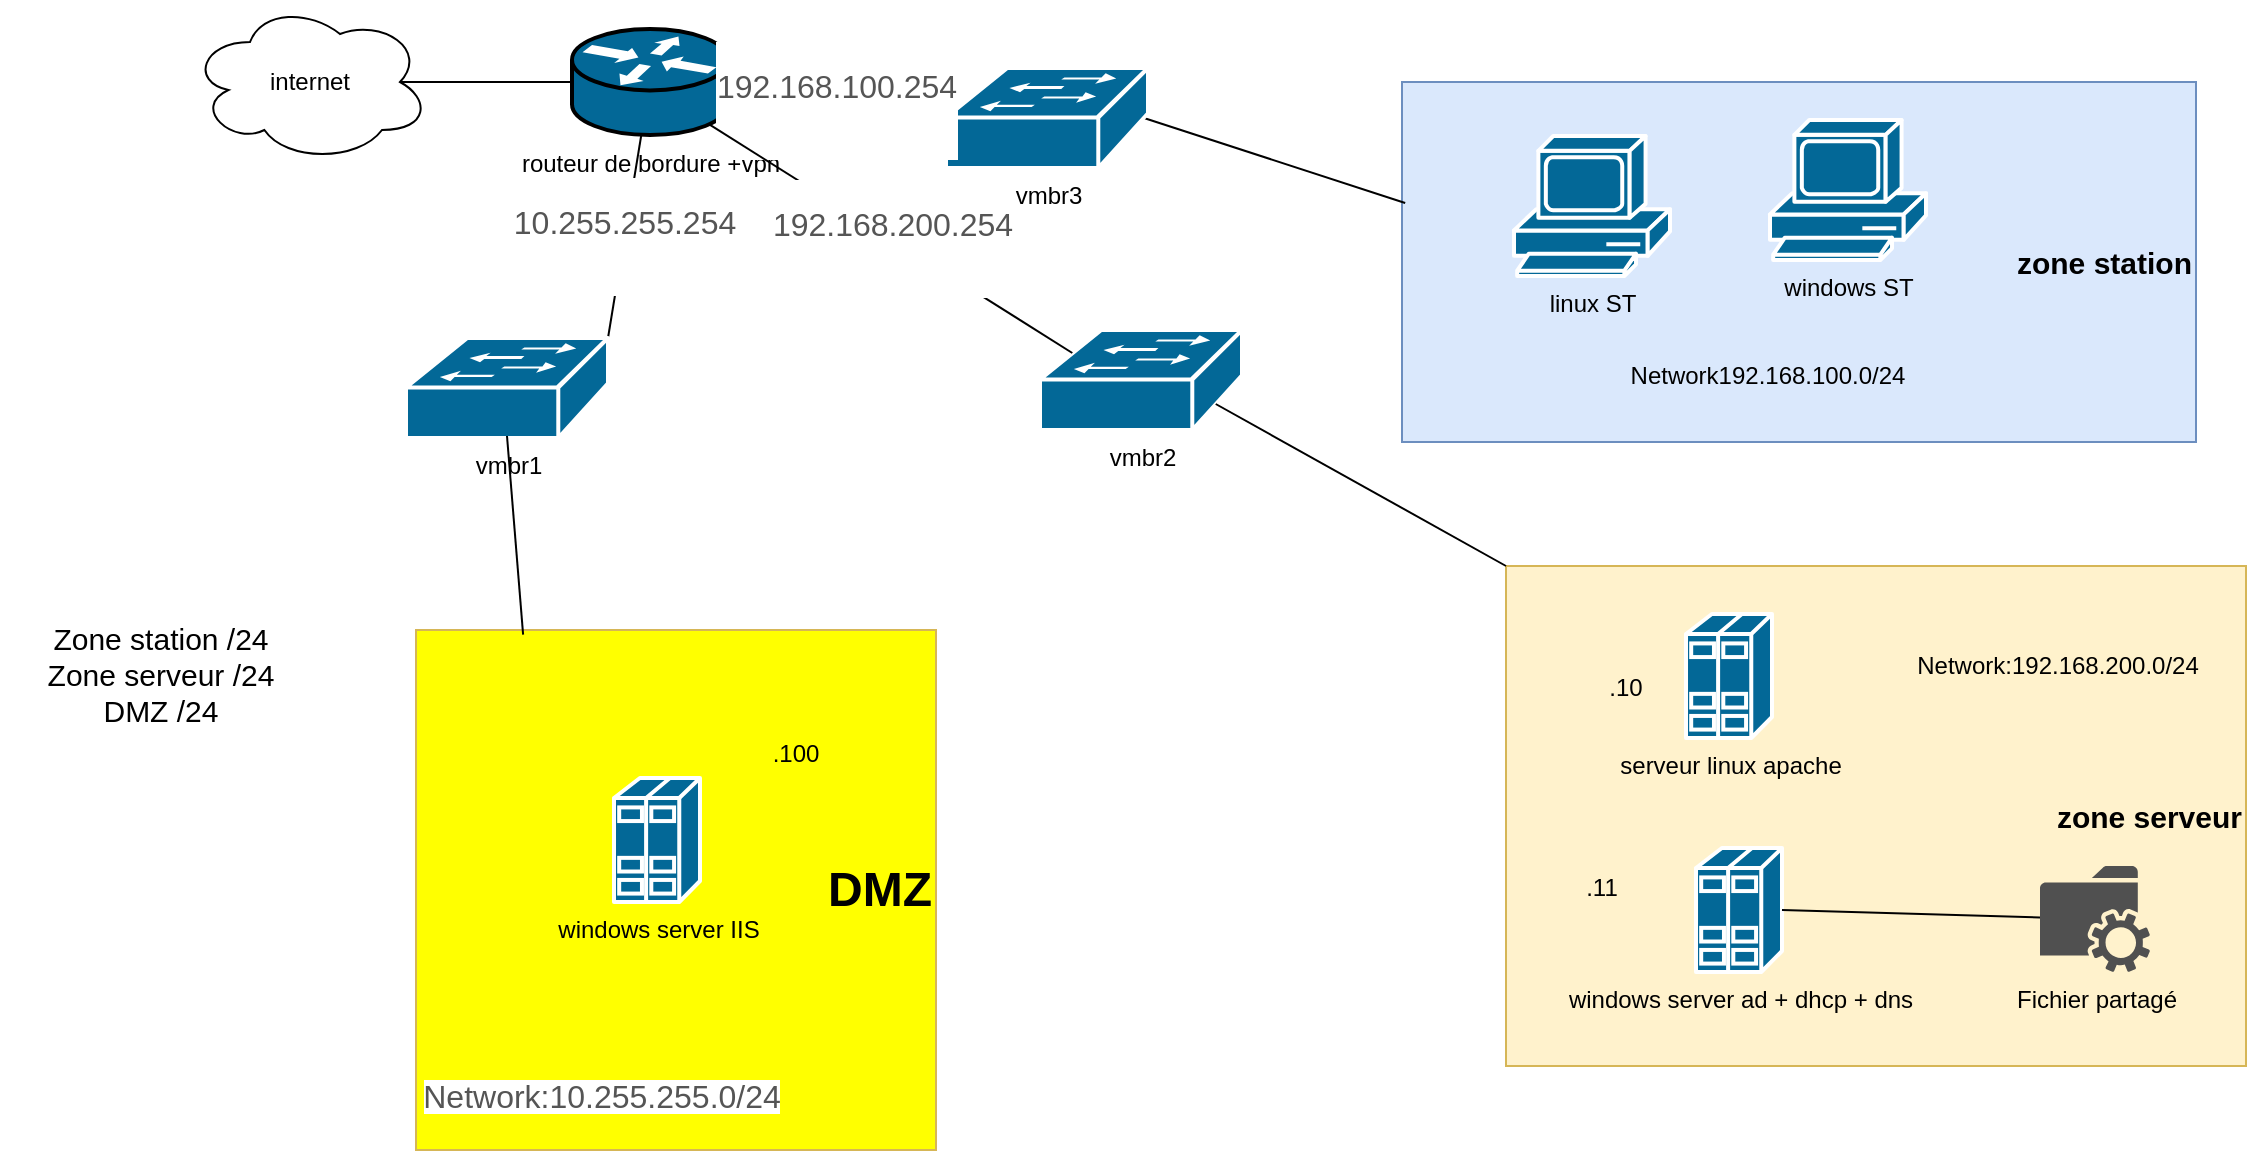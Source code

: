 <mxfile>
    <diagram id="WkzuzJuz80rkRivc9DpX" name="plan réseau">
        <mxGraphModel dx="2294" dy="1238" grid="0" gridSize="10" guides="1" tooltips="1" connect="1" arrows="1" fold="1" page="0" pageScale="1" pageWidth="850" pageHeight="1100" math="0" shadow="0">
            <root>
                <mxCell id="0"/>
                <mxCell id="1" parent="0"/>
                <mxCell id="2" value="routeur de bordure +vpn" style="shape=mxgraph.cisco.routers.router;sketch=0;html=1;pointerEvents=1;dashed=0;fillColor=#036897;strokeColor=default;strokeWidth=2;verticalLabelPosition=bottom;verticalAlign=top;align=center;outlineConnect=0;" parent="1" vertex="1">
                    <mxGeometry x="159" y="-252.5" width="78" height="53" as="geometry"/>
                </mxCell>
                <mxCell id="8" value="internet" style="ellipse;shape=cloud;whiteSpace=wrap;html=1;" parent="1" vertex="1">
                    <mxGeometry x="-32" y="-266" width="120" height="80" as="geometry"/>
                </mxCell>
                <mxCell id="22" value="vmbr2" style="shape=mxgraph.cisco.switches.workgroup_switch;sketch=0;html=1;pointerEvents=1;dashed=0;fillColor=#036897;strokeColor=#ffffff;strokeWidth=2;verticalLabelPosition=bottom;verticalAlign=top;align=center;outlineConnect=0;" parent="1" vertex="1">
                    <mxGeometry x="393" y="-102" width="101" height="50" as="geometry"/>
                </mxCell>
                <mxCell id="23" value="Network:192.168.200.0/24" style="group;fillColor=#dae8fc;strokeColor=#6c8ebf;" parent="1" vertex="1" connectable="0">
                    <mxGeometry x="626" y="16" width="370" height="250" as="geometry"/>
                </mxCell>
                <mxCell id="20" value="&lt;b&gt;&lt;font style=&quot;font-size: 15px;&quot;&gt;zone serveur&lt;/font&gt;&lt;/b&gt;" style="rounded=0;whiteSpace=wrap;html=1;align=right;fillStyle=solid;fillColor=#fff2cc;strokeColor=#d6b656;" parent="23" vertex="1">
                    <mxGeometry width="370" height="250" as="geometry"/>
                </mxCell>
                <mxCell id="12" value="serveur linux apache" style="shape=mxgraph.cisco.servers.standard_host;sketch=0;html=1;pointerEvents=1;dashed=0;fillColor=#036897;strokeColor=#ffffff;strokeWidth=2;verticalLabelPosition=bottom;verticalAlign=top;align=center;outlineConnect=0;" parent="23" vertex="1">
                    <mxGeometry x="90" y="24" width="43" height="62" as="geometry"/>
                </mxCell>
                <mxCell id="16" value="windows server ad + dhcp + dns" style="shape=mxgraph.cisco.servers.standard_host;sketch=0;html=1;pointerEvents=1;dashed=0;fillColor=#036897;strokeColor=#ffffff;strokeWidth=2;verticalLabelPosition=bottom;verticalAlign=top;align=center;outlineConnect=0;" parent="23" vertex="1">
                    <mxGeometry x="95" y="141" width="43" height="62" as="geometry"/>
                </mxCell>
                <mxCell id="44" value="Fichier partagé" style="sketch=0;pointerEvents=1;shadow=0;dashed=0;html=1;strokeColor=none;fillColor=#505050;labelPosition=center;verticalLabelPosition=bottom;verticalAlign=top;outlineConnect=0;align=center;shape=mxgraph.office.services.network_file_share_service;" parent="23" vertex="1">
                    <mxGeometry x="267" y="150" width="55" height="53" as="geometry"/>
                </mxCell>
                <mxCell id="48" value="" style="endArrow=none;html=1;exitX=1;exitY=0.5;exitDx=0;exitDy=0;exitPerimeter=0;" edge="1" parent="23" source="16" target="44">
                    <mxGeometry width="50" height="50" relative="1" as="geometry">
                        <mxPoint x="-313" y="-67" as="sourcePoint"/>
                        <mxPoint x="-263" y="-117" as="targetPoint"/>
                    </mxGeometry>
                </mxCell>
                <mxCell id="63" value="Network:192.168.200.0/24" style="text;html=1;strokeColor=none;fillColor=none;align=center;verticalAlign=middle;whiteSpace=wrap;rounded=0;" vertex="1" parent="23">
                    <mxGeometry x="246" y="35" width="60" height="30" as="geometry"/>
                </mxCell>
                <mxCell id="66" value=".10" style="text;html=1;strokeColor=none;fillColor=none;align=center;verticalAlign=middle;whiteSpace=wrap;rounded=0;" vertex="1" parent="23">
                    <mxGeometry x="30" y="46" width="60" height="30" as="geometry"/>
                </mxCell>
                <mxCell id="64" value=".11" style="text;html=1;strokeColor=none;fillColor=none;align=center;verticalAlign=middle;whiteSpace=wrap;rounded=0;" vertex="1" parent="23">
                    <mxGeometry x="18" y="146" width="60" height="30" as="geometry"/>
                </mxCell>
                <mxCell id="24" value="" style="group;fillColor=#dae8fc;strokeColor=#6c8ebf;fillStyle=auto;" parent="1" vertex="1" connectable="0">
                    <mxGeometry x="574" y="-226" width="397" height="180" as="geometry"/>
                </mxCell>
                <mxCell id="21" value="&lt;font size=&quot;1&quot; style=&quot;&quot;&gt;&lt;b style=&quot;font-size: 15px;&quot;&gt;zone station&lt;/b&gt;&lt;/font&gt;" style="rounded=0;whiteSpace=wrap;html=1;fillColor=#dae8fc;strokeColor=#6c8ebf;align=right;" parent="24" vertex="1">
                    <mxGeometry width="397" height="180" as="geometry"/>
                </mxCell>
                <mxCell id="14" value="linux ST" style="shape=mxgraph.cisco.computers_and_peripherals.pc;html=1;pointerEvents=1;dashed=0;fillColor=#036897;strokeColor=#ffffff;strokeWidth=2;verticalLabelPosition=bottom;verticalAlign=top;align=center;outlineConnect=0;" parent="24" vertex="1">
                    <mxGeometry x="56" y="27" width="78" height="70" as="geometry"/>
                </mxCell>
                <mxCell id="15" value="windows ST" style="shape=mxgraph.cisco.computers_and_peripherals.pc;html=1;pointerEvents=1;dashed=0;fillColor=#036897;strokeColor=#ffffff;strokeWidth=2;verticalLabelPosition=bottom;verticalAlign=top;align=center;outlineConnect=0;" parent="24" vertex="1">
                    <mxGeometry x="184" y="19" width="78" height="70" as="geometry"/>
                </mxCell>
                <mxCell id="65" value="Network192.168.100.0/24" style="text;html=1;strokeColor=none;fillColor=none;align=center;verticalAlign=middle;whiteSpace=wrap;rounded=0;" vertex="1" parent="24">
                    <mxGeometry x="153" y="132" width="60" height="30" as="geometry"/>
                </mxCell>
                <mxCell id="25" value="" style="group;fillColor=#FFFF00;strokeColor=#D79B00;glass=0;gradientColor=none;" parent="1" vertex="1" connectable="0">
                    <mxGeometry x="81" y="48" width="260" height="260" as="geometry"/>
                </mxCell>
                <mxCell id="19" value="&lt;b&gt;&lt;font style=&quot;font-size: 24px;&quot;&gt;DMZ&lt;/font&gt;&lt;/b&gt;" style="whiteSpace=wrap;html=1;aspect=fixed;align=right;fillColor=#FFFF00;strokeColor=#d6b656;" parent="25" vertex="1">
                    <mxGeometry width="260" height="260" as="geometry"/>
                </mxCell>
                <mxCell id="4" value="windows server IIS" style="shape=mxgraph.cisco.servers.standard_host;sketch=0;html=1;pointerEvents=1;dashed=0;fillColor=#036897;strokeColor=#ffffff;strokeWidth=2;verticalLabelPosition=bottom;verticalAlign=top;align=center;outlineConnect=0;" parent="25" vertex="1">
                    <mxGeometry x="99" y="74" width="43" height="62" as="geometry"/>
                </mxCell>
                <mxCell id="61" value="&lt;br&gt;&lt;span style=&quot;color: rgb(85, 85, 85); font-family: Poppins, sans-serif; font-size: medium; font-style: normal; font-variant-ligatures: normal; font-variant-caps: normal; font-weight: 400; letter-spacing: normal; orphans: 2; text-align: start; text-indent: 0px; text-transform: none; widows: 2; word-spacing: 0px; -webkit-text-stroke-width: 0px; background-color: rgb(255, 255, 255); text-decoration-thickness: initial; text-decoration-style: initial; text-decoration-color: initial; float: none; display: inline !important;&quot;&gt;Network:10.255.255.0/24&lt;/span&gt;&lt;br&gt;" style="text;html=1;strokeColor=none;fillColor=none;align=center;verticalAlign=middle;whiteSpace=wrap;rounded=0;" vertex="1" parent="25">
                    <mxGeometry x="63" y="211" width="60" height="30" as="geometry"/>
                </mxCell>
                <mxCell id="62" value=".100" style="text;html=1;strokeColor=none;fillColor=none;align=center;verticalAlign=middle;whiteSpace=wrap;rounded=0;" vertex="1" parent="25">
                    <mxGeometry x="160" y="47" width="60" height="30" as="geometry"/>
                </mxCell>
                <mxCell id="30" value="&#10;&lt;span style=&quot;color: rgb(85, 85, 85); font-family: Poppins, sans-serif; font-size: medium; font-style: normal; font-variant-ligatures: normal; font-variant-caps: normal; font-weight: 400; letter-spacing: normal; orphans: 2; text-align: start; text-indent: 0px; text-transform: none; widows: 2; word-spacing: 0px; -webkit-text-stroke-width: 0px; background-color: rgb(255, 255, 255); text-decoration-thickness: initial; text-decoration-style: initial; text-decoration-color: initial; float: none; display: inline !important;&quot;&gt;10.255.255.254&lt;/span&gt;&#10;&#10;" style="endArrow=none;html=1;exitX=1;exitY=0;exitDx=0;exitDy=0;exitPerimeter=0;" parent="1" source="46" target="2" edge="1">
                    <mxGeometry width="50" height="50" relative="1" as="geometry">
                        <mxPoint x="146.0" y="-72" as="sourcePoint"/>
                        <mxPoint x="629" y="51" as="targetPoint"/>
                    </mxGeometry>
                </mxCell>
                <mxCell id="42" value="vmbr1" style="edgeLabel;html=1;align=center;verticalAlign=middle;resizable=0;points=[];" parent="30" vertex="1" connectable="0">
                    <mxGeometry x="0.306" y="-1" relative="1" as="geometry">
                        <mxPoint x="-72" y="96" as="offset"/>
                    </mxGeometry>
                </mxCell>
                <mxCell id="35" value="" style="endArrow=none;html=1;entryX=0;entryY=0.5;entryDx=0;entryDy=0;entryPerimeter=0;exitX=0.875;exitY=0.5;exitDx=0;exitDy=0;exitPerimeter=0;" parent="1" source="8" target="2" edge="1">
                    <mxGeometry width="50" height="50" relative="1" as="geometry">
                        <mxPoint x="579" y="101" as="sourcePoint"/>
                        <mxPoint x="629" y="51" as="targetPoint"/>
                    </mxGeometry>
                </mxCell>
                <mxCell id="45" value="Zone station /24&lt;br&gt;Zone serveur /24&lt;br&gt;DMZ /24" style="text;html=1;strokeColor=none;fillColor=none;align=center;verticalAlign=middle;whiteSpace=wrap;rounded=0;glass=0;fillStyle=auto;fontSize=15;" parent="1" vertex="1">
                    <mxGeometry x="-127" y="55" width="161" height="30" as="geometry"/>
                </mxCell>
                <mxCell id="46" value="vmbr1" style="shape=mxgraph.cisco.switches.workgroup_switch;sketch=0;html=1;pointerEvents=1;dashed=0;fillColor=#036897;strokeColor=#ffffff;strokeWidth=2;verticalLabelPosition=bottom;verticalAlign=top;align=center;outlineConnect=0;" vertex="1" parent="1">
                    <mxGeometry x="76" y="-98" width="101" height="50" as="geometry"/>
                </mxCell>
                <mxCell id="47" value="" style="endArrow=none;html=1;entryX=0.5;entryY=0.98;entryDx=0;entryDy=0;entryPerimeter=0;exitX=0.206;exitY=0.009;exitDx=0;exitDy=0;exitPerimeter=0;" edge="1" parent="1" source="19" target="46">
                    <mxGeometry width="50" height="50" relative="1" as="geometry">
                        <mxPoint x="84" y="34" as="sourcePoint"/>
                        <mxPoint x="134" y="-16" as="targetPoint"/>
                    </mxGeometry>
                </mxCell>
                <mxCell id="49" value="" style="endArrow=none;html=1;entryX=0.004;entryY=0.336;entryDx=0;entryDy=0;entryPerimeter=0;exitX=0.98;exitY=0.5;exitDx=0;exitDy=0;exitPerimeter=0;" edge="1" parent="1" source="51" target="21">
                    <mxGeometry width="50" height="50" relative="1" as="geometry">
                        <mxPoint x="452" y="-183" as="sourcePoint"/>
                        <mxPoint x="470" y="-163" as="targetPoint"/>
                    </mxGeometry>
                </mxCell>
                <mxCell id="51" value="vmbr3" style="shape=mxgraph.cisco.switches.workgroup_switch;sketch=0;html=1;pointerEvents=1;dashed=0;fillColor=#036897;strokeColor=#ffffff;strokeWidth=2;verticalLabelPosition=bottom;verticalAlign=top;align=center;outlineConnect=0;" vertex="1" parent="1">
                    <mxGeometry x="346" y="-233" width="101" height="50" as="geometry"/>
                </mxCell>
                <mxCell id="53" value="&#10;&lt;span style=&quot;color: rgb(85, 85, 85); font-family: Poppins, sans-serif; font-size: medium; font-style: normal; font-variant-ligatures: normal; font-variant-caps: normal; font-weight: 400; letter-spacing: normal; orphans: 2; text-align: start; text-indent: 0px; text-transform: none; widows: 2; word-spacing: 0px; -webkit-text-stroke-width: 0px; background-color: rgb(255, 255, 255); text-decoration-thickness: initial; text-decoration-style: initial; text-decoration-color: initial; float: none; display: inline !important;&quot;&gt;192.168.100.254&lt;/span&gt;&#10;&#10;" style="endArrow=none;html=1;entryX=0;entryY=0.5;entryDx=0;entryDy=0;entryPerimeter=0;exitX=1;exitY=0.5;exitDx=0;exitDy=0;exitPerimeter=0;" edge="1" parent="1" source="2" target="51">
                    <mxGeometry width="50" height="50" relative="1" as="geometry">
                        <mxPoint x="420" y="-113" as="sourcePoint"/>
                        <mxPoint x="470" y="-163" as="targetPoint"/>
                    </mxGeometry>
                </mxCell>
                <mxCell id="59" value="&#10;&lt;span style=&quot;color: rgb(85, 85, 85); font-family: Poppins, sans-serif; font-size: medium; font-style: normal; font-variant-ligatures: normal; font-variant-caps: normal; font-weight: 400; letter-spacing: normal; orphans: 2; text-align: start; text-indent: 0px; text-transform: none; widows: 2; word-spacing: 0px; -webkit-text-stroke-width: 0px; background-color: rgb(255, 255, 255); text-decoration-thickness: initial; text-decoration-style: initial; text-decoration-color: initial; float: none; display: inline !important;&quot;&gt;192.168.200.254&lt;/span&gt;&#10;&#10;" style="endArrow=none;html=1;exitX=0.88;exitY=0.9;exitDx=0;exitDy=0;exitPerimeter=0;entryX=0.16;entryY=0.23;entryDx=0;entryDy=0;entryPerimeter=0;" edge="1" parent="1" source="2" target="22">
                    <mxGeometry width="50" height="50" relative="1" as="geometry">
                        <mxPoint x="493" y="5" as="sourcePoint"/>
                        <mxPoint x="543" y="-45" as="targetPoint"/>
                    </mxGeometry>
                </mxCell>
                <mxCell id="60" value="" style="endArrow=none;html=1;entryX=0.87;entryY=0.74;entryDx=0;entryDy=0;entryPerimeter=0;exitX=0;exitY=0;exitDx=0;exitDy=0;" edge="1" parent="1" source="20" target="22">
                    <mxGeometry width="50" height="50" relative="1" as="geometry">
                        <mxPoint x="493" y="5" as="sourcePoint"/>
                        <mxPoint x="543" y="-45" as="targetPoint"/>
                    </mxGeometry>
                </mxCell>
            </root>
        </mxGraphModel>
    </diagram>
</mxfile>